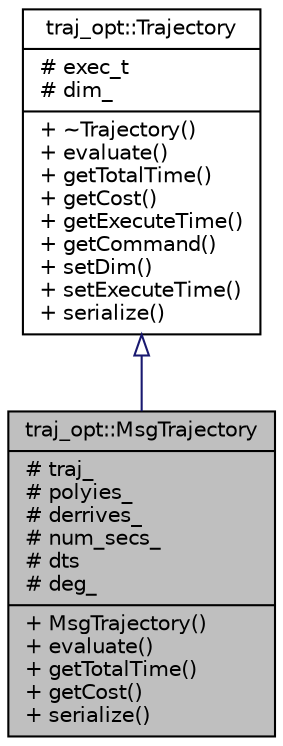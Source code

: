 digraph "traj_opt::MsgTrajectory"
{
 // LATEX_PDF_SIZE
  edge [fontname="Helvetica",fontsize="10",labelfontname="Helvetica",labelfontsize="10"];
  node [fontname="Helvetica",fontsize="10",shape=record];
  Node1 [label="{traj_opt::MsgTrajectory\n|# traj_\l# polyies_\l# derrives_\l# num_secs_\l# dts\l# deg_\l|+ MsgTrajectory()\l+ evaluate()\l+ getTotalTime()\l+ getCost()\l+ serialize()\l}",height=0.2,width=0.4,color="black", fillcolor="grey75", style="filled", fontcolor="black",tooltip=" "];
  Node2 -> Node1 [dir="back",color="midnightblue",fontsize="10",style="solid",arrowtail="onormal",fontname="Helvetica"];
  Node2 [label="{traj_opt::Trajectory\n|# exec_t\l# dim_\l|+ ~Trajectory()\l+ evaluate()\l+ getTotalTime()\l+ getCost()\l+ getExecuteTime()\l+ getCommand()\l+ setDim()\l+ setExecuteTime()\l+ serialize()\l}",height=0.2,width=0.4,color="black", fillcolor="white", style="filled",URL="$classtraj__opt_1_1Trajectory.html",tooltip=" "];
}

